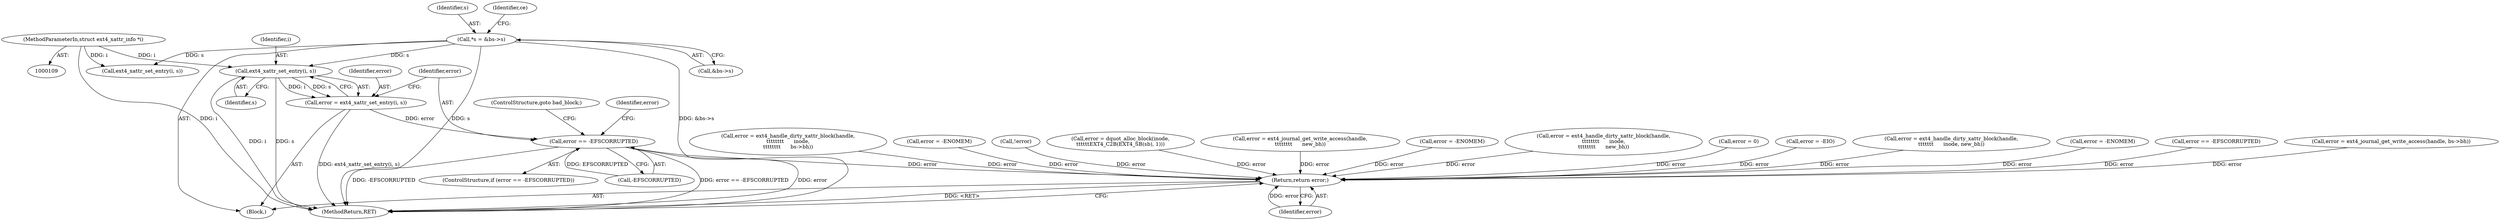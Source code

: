 digraph "0_linux_82939d7999dfc1f1998c4b1c12e2f19edbdff272_3@pointer" {
"1000470" [label="(Call,ext4_xattr_set_entry(i, s))"];
"1000112" [label="(MethodParameterIn,struct ext4_xattr_info *i)"];
"1000126" [label="(Call,*s = &bs->s)"];
"1000468" [label="(Call,error = ext4_xattr_set_entry(i, s))"];
"1000474" [label="(Call,error == -EFSCORRUPTED)"];
"1000783" [label="(Return,return error;)"];
"1000128" [label="(Call,&bs->s)"];
"1000671" [label="(Call,error = -ENOMEM)"];
"1000783" [label="(Return,return error;)"];
"1000261" [label="(Call,!error)"];
"1000112" [label="(MethodParameterIn,struct ext4_xattr_info *i)"];
"1000528" [label="(Call,error = dquot_alloc_block(inode,\n\t\t\t\t\t\tEXT4_C2B(EXT4_SB(sb), 1)))"];
"1000475" [label="(Identifier,error)"];
"1000542" [label="(Call,error = ext4_journal_get_write_access(handle,\n\t\t\t\t\t\t\t\t      new_bh))"];
"1000224" [label="(Call,ext4_xattr_set_entry(i, s))"];
"1000397" [label="(Call,error = -ENOMEM)"];
"1000472" [label="(Identifier,s)"];
"1000476" [label="(Call,-EFSCORRUPTED)"];
"1000471" [label="(Identifier,i)"];
"1000569" [label="(Call,error = ext4_handle_dirty_xattr_block(handle,\n\t\t\t\t\t\t\t\t      inode,\n\t\t\t\t\t\t\t\t      new_bh))"];
"1000754" [label="(Call,error = 0)"];
"1000473" [label="(ControlStructure,if (error == -EFSCORRUPTED))"];
"1000478" [label="(ControlStructure,goto bad_block;)"];
"1000470" [label="(Call,ext4_xattr_set_entry(i, s))"];
"1000802" [label="(MethodReturn,RET)"];
"1000784" [label="(Identifier,error)"];
"1000127" [label="(Identifier,s)"];
"1000696" [label="(Call,error = -EIO)"];
"1000718" [label="(Call,error = ext4_handle_dirty_xattr_block(handle,\n\t\t\t\t\t\t\t      inode, new_bh))"];
"1000319" [label="(Call,error = -ENOMEM)"];
"1000255" [label="(Call,error == -EFSCORRUPTED)"];
"1000114" [label="(Block,)"];
"1000480" [label="(Identifier,error)"];
"1000474" [label="(Call,error == -EFSCORRUPTED)"];
"1000184" [label="(Call,error = ext4_journal_get_write_access(handle, bs->bh))"];
"1000263" [label="(Call,error = ext4_handle_dirty_xattr_block(handle,\n\t\t\t\t\t\t\t\t      inode,\n\t\t\t\t\t\t\t\t      bs->bh))"];
"1000468" [label="(Call,error = ext4_xattr_set_entry(i, s))"];
"1000469" [label="(Identifier,error)"];
"1000126" [label="(Call,*s = &bs->s)"];
"1000134" [label="(Identifier,ce)"];
"1000470" -> "1000468"  [label="AST: "];
"1000470" -> "1000472"  [label="CFG: "];
"1000471" -> "1000470"  [label="AST: "];
"1000472" -> "1000470"  [label="AST: "];
"1000468" -> "1000470"  [label="CFG: "];
"1000470" -> "1000802"  [label="DDG: s"];
"1000470" -> "1000802"  [label="DDG: i"];
"1000470" -> "1000468"  [label="DDG: i"];
"1000470" -> "1000468"  [label="DDG: s"];
"1000112" -> "1000470"  [label="DDG: i"];
"1000126" -> "1000470"  [label="DDG: s"];
"1000112" -> "1000109"  [label="AST: "];
"1000112" -> "1000802"  [label="DDG: i"];
"1000112" -> "1000224"  [label="DDG: i"];
"1000126" -> "1000114"  [label="AST: "];
"1000126" -> "1000128"  [label="CFG: "];
"1000127" -> "1000126"  [label="AST: "];
"1000128" -> "1000126"  [label="AST: "];
"1000134" -> "1000126"  [label="CFG: "];
"1000126" -> "1000802"  [label="DDG: s"];
"1000126" -> "1000802"  [label="DDG: &bs->s"];
"1000126" -> "1000224"  [label="DDG: s"];
"1000468" -> "1000114"  [label="AST: "];
"1000469" -> "1000468"  [label="AST: "];
"1000475" -> "1000468"  [label="CFG: "];
"1000468" -> "1000802"  [label="DDG: ext4_xattr_set_entry(i, s)"];
"1000468" -> "1000474"  [label="DDG: error"];
"1000474" -> "1000473"  [label="AST: "];
"1000474" -> "1000476"  [label="CFG: "];
"1000475" -> "1000474"  [label="AST: "];
"1000476" -> "1000474"  [label="AST: "];
"1000478" -> "1000474"  [label="CFG: "];
"1000480" -> "1000474"  [label="CFG: "];
"1000474" -> "1000802"  [label="DDG: -EFSCORRUPTED"];
"1000474" -> "1000802"  [label="DDG: error == -EFSCORRUPTED"];
"1000474" -> "1000802"  [label="DDG: error"];
"1000476" -> "1000474"  [label="DDG: EFSCORRUPTED"];
"1000474" -> "1000783"  [label="DDG: error"];
"1000783" -> "1000114"  [label="AST: "];
"1000783" -> "1000784"  [label="CFG: "];
"1000784" -> "1000783"  [label="AST: "];
"1000802" -> "1000783"  [label="CFG: "];
"1000783" -> "1000802"  [label="DDG: <RET>"];
"1000784" -> "1000783"  [label="DDG: error"];
"1000696" -> "1000783"  [label="DDG: error"];
"1000184" -> "1000783"  [label="DDG: error"];
"1000397" -> "1000783"  [label="DDG: error"];
"1000754" -> "1000783"  [label="DDG: error"];
"1000671" -> "1000783"  [label="DDG: error"];
"1000263" -> "1000783"  [label="DDG: error"];
"1000542" -> "1000783"  [label="DDG: error"];
"1000261" -> "1000783"  [label="DDG: error"];
"1000569" -> "1000783"  [label="DDG: error"];
"1000528" -> "1000783"  [label="DDG: error"];
"1000718" -> "1000783"  [label="DDG: error"];
"1000319" -> "1000783"  [label="DDG: error"];
"1000255" -> "1000783"  [label="DDG: error"];
}
